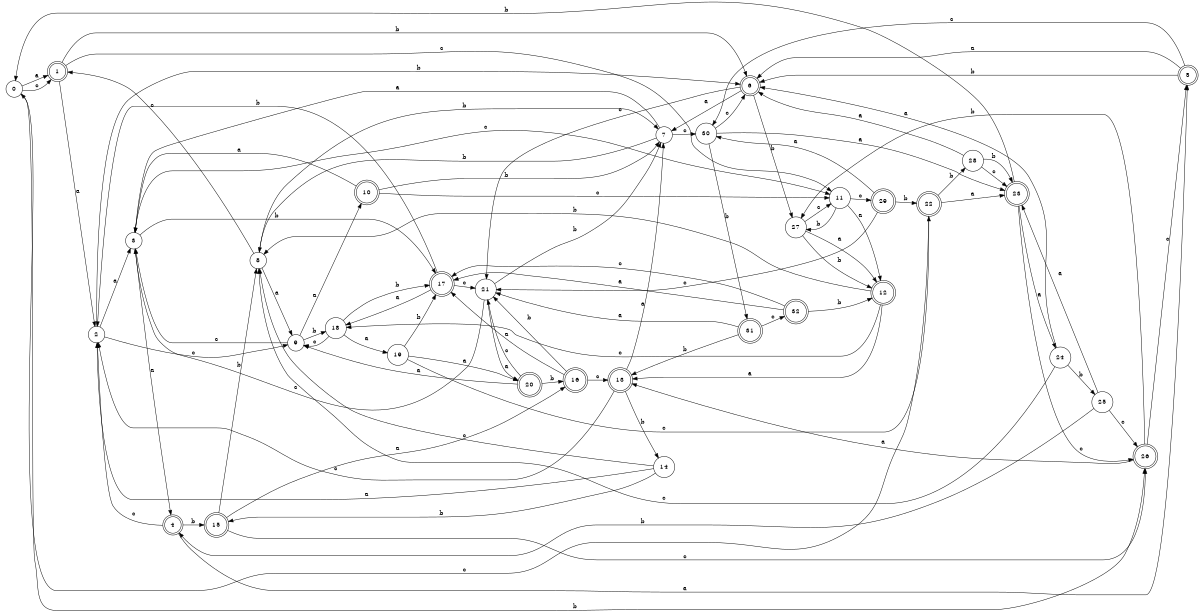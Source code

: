 digraph n27_8 {
__start0 [label="" shape="none"];

rankdir=LR;
size="8,5";

s0 [style="filled", color="black", fillcolor="white" shape="circle", label="0"];
s1 [style="rounded,filled", color="black", fillcolor="white" shape="doublecircle", label="1"];
s2 [style="filled", color="black", fillcolor="white" shape="circle", label="2"];
s3 [style="filled", color="black", fillcolor="white" shape="circle", label="3"];
s4 [style="rounded,filled", color="black", fillcolor="white" shape="doublecircle", label="4"];
s5 [style="rounded,filled", color="black", fillcolor="white" shape="doublecircle", label="5"];
s6 [style="rounded,filled", color="black", fillcolor="white" shape="doublecircle", label="6"];
s7 [style="filled", color="black", fillcolor="white" shape="circle", label="7"];
s8 [style="filled", color="black", fillcolor="white" shape="circle", label="8"];
s9 [style="filled", color="black", fillcolor="white" shape="circle", label="9"];
s10 [style="rounded,filled", color="black", fillcolor="white" shape="doublecircle", label="10"];
s11 [style="filled", color="black", fillcolor="white" shape="circle", label="11"];
s12 [style="rounded,filled", color="black", fillcolor="white" shape="doublecircle", label="12"];
s13 [style="rounded,filled", color="black", fillcolor="white" shape="doublecircle", label="13"];
s14 [style="filled", color="black", fillcolor="white" shape="circle", label="14"];
s15 [style="rounded,filled", color="black", fillcolor="white" shape="doublecircle", label="15"];
s16 [style="rounded,filled", color="black", fillcolor="white" shape="doublecircle", label="16"];
s17 [style="rounded,filled", color="black", fillcolor="white" shape="doublecircle", label="17"];
s18 [style="filled", color="black", fillcolor="white" shape="circle", label="18"];
s19 [style="filled", color="black", fillcolor="white" shape="circle", label="19"];
s20 [style="rounded,filled", color="black", fillcolor="white" shape="doublecircle", label="20"];
s21 [style="filled", color="black", fillcolor="white" shape="circle", label="21"];
s22 [style="rounded,filled", color="black", fillcolor="white" shape="doublecircle", label="22"];
s23 [style="rounded,filled", color="black", fillcolor="white" shape="doublecircle", label="23"];
s24 [style="filled", color="black", fillcolor="white" shape="circle", label="24"];
s25 [style="filled", color="black", fillcolor="white" shape="circle", label="25"];
s26 [style="rounded,filled", color="black", fillcolor="white" shape="doublecircle", label="26"];
s27 [style="filled", color="black", fillcolor="white" shape="circle", label="27"];
s28 [style="filled", color="black", fillcolor="white" shape="circle", label="28"];
s29 [style="rounded,filled", color="black", fillcolor="white" shape="doublecircle", label="29"];
s30 [style="filled", color="black", fillcolor="white" shape="circle", label="30"];
s31 [style="rounded,filled", color="black", fillcolor="white" shape="doublecircle", label="31"];
s32 [style="rounded,filled", color="black", fillcolor="white" shape="doublecircle", label="32"];
s0 -> s1 [label="a"];
s0 -> s26 [label="b"];
s0 -> s1 [label="c"];
s1 -> s2 [label="a"];
s1 -> s6 [label="b"];
s1 -> s11 [label="c"];
s2 -> s3 [label="a"];
s2 -> s6 [label="b"];
s2 -> s9 [label="c"];
s3 -> s4 [label="a"];
s3 -> s17 [label="b"];
s3 -> s11 [label="c"];
s4 -> s5 [label="a"];
s4 -> s15 [label="b"];
s4 -> s2 [label="c"];
s5 -> s6 [label="a"];
s5 -> s6 [label="b"];
s5 -> s30 [label="c"];
s6 -> s7 [label="a"];
s6 -> s27 [label="b"];
s6 -> s21 [label="c"];
s7 -> s3 [label="a"];
s7 -> s8 [label="b"];
s7 -> s30 [label="c"];
s8 -> s9 [label="a"];
s8 -> s7 [label="b"];
s8 -> s1 [label="c"];
s9 -> s10 [label="a"];
s9 -> s18 [label="b"];
s9 -> s3 [label="c"];
s10 -> s3 [label="a"];
s10 -> s7 [label="b"];
s10 -> s11 [label="c"];
s11 -> s12 [label="a"];
s11 -> s27 [label="b"];
s11 -> s29 [label="c"];
s12 -> s13 [label="a"];
s12 -> s8 [label="b"];
s12 -> s18 [label="c"];
s13 -> s7 [label="a"];
s13 -> s14 [label="b"];
s13 -> s2 [label="c"];
s14 -> s2 [label="a"];
s14 -> s15 [label="b"];
s14 -> s8 [label="c"];
s15 -> s16 [label="a"];
s15 -> s8 [label="b"];
s15 -> s26 [label="c"];
s16 -> s17 [label="a"];
s16 -> s21 [label="b"];
s16 -> s13 [label="c"];
s17 -> s18 [label="a"];
s17 -> s2 [label="b"];
s17 -> s21 [label="c"];
s18 -> s19 [label="a"];
s18 -> s17 [label="b"];
s18 -> s9 [label="c"];
s19 -> s20 [label="a"];
s19 -> s17 [label="b"];
s19 -> s22 [label="c"];
s20 -> s9 [label="a"];
s20 -> s16 [label="b"];
s20 -> s21 [label="c"];
s21 -> s20 [label="a"];
s21 -> s7 [label="b"];
s21 -> s3 [label="c"];
s22 -> s23 [label="a"];
s22 -> s28 [label="b"];
s22 -> s0 [label="c"];
s23 -> s24 [label="a"];
s23 -> s0 [label="b"];
s23 -> s26 [label="c"];
s24 -> s6 [label="a"];
s24 -> s25 [label="b"];
s24 -> s8 [label="c"];
s25 -> s23 [label="a"];
s25 -> s4 [label="b"];
s25 -> s26 [label="c"];
s26 -> s13 [label="a"];
s26 -> s27 [label="b"];
s26 -> s5 [label="c"];
s27 -> s12 [label="a"];
s27 -> s12 [label="b"];
s27 -> s11 [label="c"];
s28 -> s6 [label="a"];
s28 -> s23 [label="b"];
s28 -> s23 [label="c"];
s29 -> s30 [label="a"];
s29 -> s22 [label="b"];
s29 -> s21 [label="c"];
s30 -> s23 [label="a"];
s30 -> s31 [label="b"];
s30 -> s6 [label="c"];
s31 -> s21 [label="a"];
s31 -> s13 [label="b"];
s31 -> s32 [label="c"];
s32 -> s17 [label="a"];
s32 -> s12 [label="b"];
s32 -> s17 [label="c"];

}